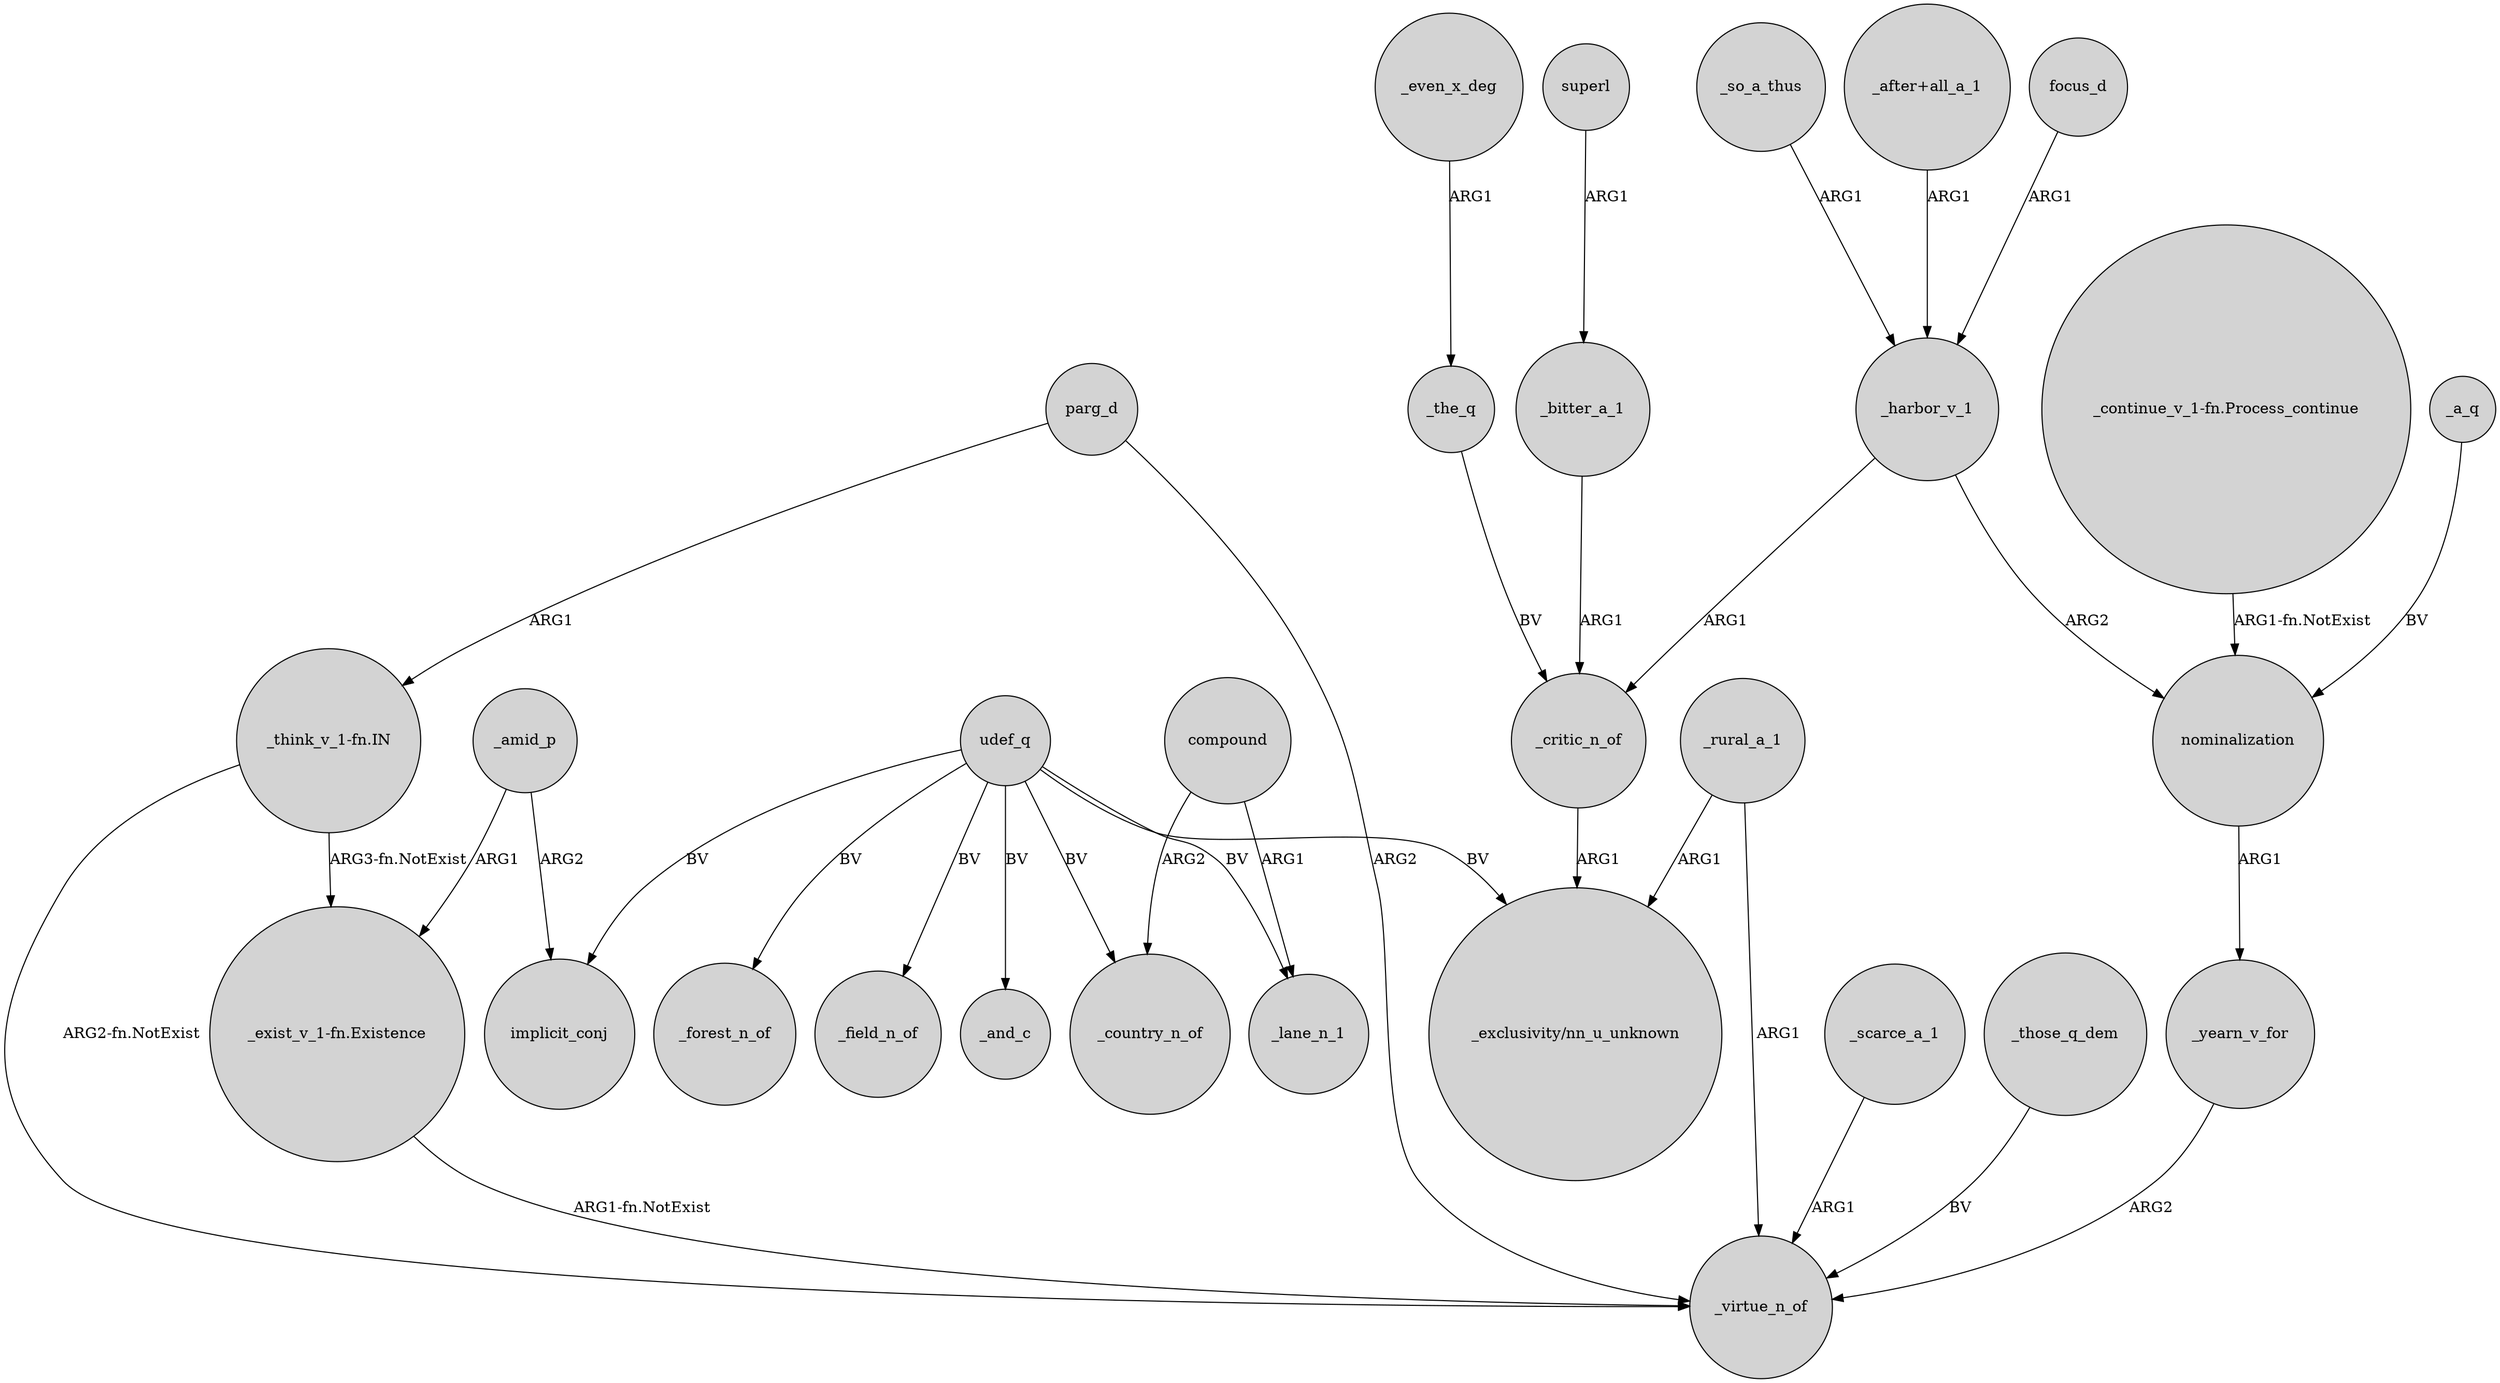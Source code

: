 digraph {
	node [shape=circle style=filled]
	superl -> _bitter_a_1 [label=ARG1]
	"_think_v_1-fn.IN" -> _virtue_n_of [label="ARG2-fn.NotExist"]
	udef_q -> _lane_n_1 [label=BV]
	focus_d -> _harbor_v_1 [label=ARG1]
	_harbor_v_1 -> _critic_n_of [label=ARG1]
	_rural_a_1 -> _virtue_n_of [label=ARG1]
	_so_a_thus -> _harbor_v_1 [label=ARG1]
	_scarce_a_1 -> _virtue_n_of [label=ARG1]
	_those_q_dem -> _virtue_n_of [label=BV]
	_bitter_a_1 -> _critic_n_of [label=ARG1]
	udef_q -> _forest_n_of [label=BV]
	_a_q -> nominalization [label=BV]
	"_think_v_1-fn.IN" -> "_exist_v_1-fn.Existence" [label="ARG3-fn.NotExist"]
	udef_q -> implicit_conj [label=BV]
	_harbor_v_1 -> nominalization [label=ARG2]
	udef_q -> _field_n_of [label=BV]
	_even_x_deg -> _the_q [label=ARG1]
	udef_q -> _country_n_of [label=BV]
	"_after+all_a_1" -> _harbor_v_1 [label=ARG1]
	"_continue_v_1-fn.Process_continue" -> nominalization [label="ARG1-fn.NotExist"]
	_yearn_v_for -> _virtue_n_of [label=ARG2]
	parg_d -> _virtue_n_of [label=ARG2]
	"_exist_v_1-fn.Existence" -> _virtue_n_of [label="ARG1-fn.NotExist"]
	nominalization -> _yearn_v_for [label=ARG1]
	_the_q -> _critic_n_of [label=BV]
	_critic_n_of -> "_exclusivity/nn_u_unknown" [label=ARG1]
	_amid_p -> implicit_conj [label=ARG2]
	_rural_a_1 -> "_exclusivity/nn_u_unknown" [label=ARG1]
	_amid_p -> "_exist_v_1-fn.Existence" [label=ARG1]
	compound -> _lane_n_1 [label=ARG1]
	udef_q -> "_exclusivity/nn_u_unknown" [label=BV]
	udef_q -> _and_c [label=BV]
	compound -> _country_n_of [label=ARG2]
	parg_d -> "_think_v_1-fn.IN" [label=ARG1]
}
